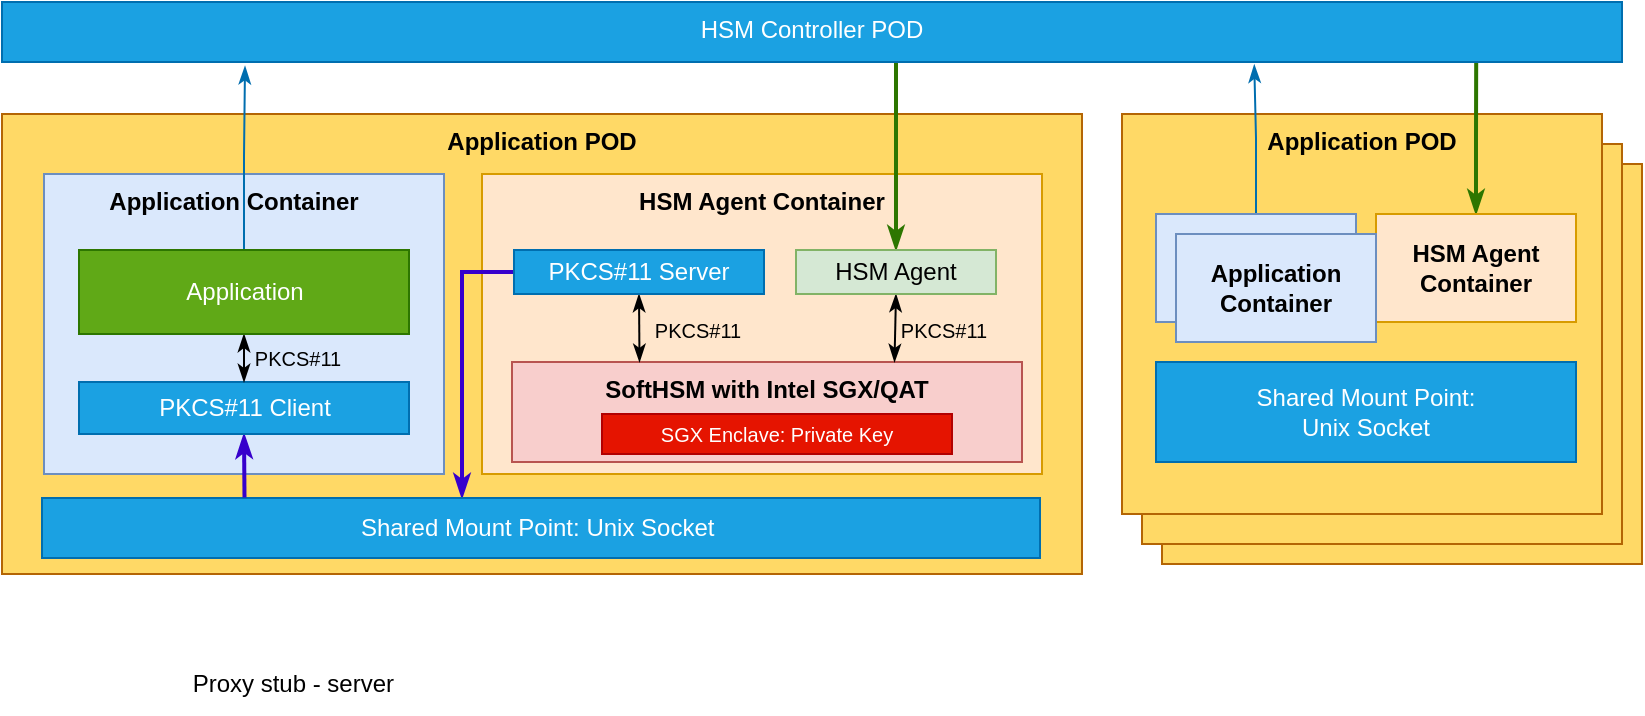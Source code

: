 <mxfile version="19.0.3" type="device"><diagram id="qvCUdkt2CPl-dU7y3Klj" name="Page-1"><mxGraphModel dx="836" dy="509" grid="1" gridSize="10" guides="1" tooltips="1" connect="1" arrows="1" fold="1" page="1" pageScale="1" pageWidth="850" pageHeight="1100" math="0" shadow="0"><root><mxCell id="0"/><mxCell id="1" parent="0"/><mxCell id="DO3ltRnbqKWHuisSzJTA-42" value="Application POD" style="rounded=0;whiteSpace=wrap;html=1;verticalAlign=top;fontStyle=1;fillColor=#FFD966;strokeColor=#b46504;" parent="1" vertex="1"><mxGeometry x="750" y="415" width="240" height="200" as="geometry"/></mxCell><mxCell id="DO3ltRnbqKWHuisSzJTA-41" value="Application POD" style="rounded=0;whiteSpace=wrap;html=1;verticalAlign=top;fontStyle=1;fillColor=#FFD966;strokeColor=#b46504;" parent="1" vertex="1"><mxGeometry x="740" y="405" width="240" height="200" as="geometry"/></mxCell><mxCell id="DO3ltRnbqKWHuisSzJTA-23" value="Application POD" style="rounded=0;whiteSpace=wrap;html=1;verticalAlign=top;fontStyle=1;fillColor=#FFD966;strokeColor=#b46504;" parent="1" vertex="1"><mxGeometry x="170" y="390" width="540" height="230" as="geometry"/></mxCell><mxCell id="DO3ltRnbqKWHuisSzJTA-5" value="HSM Agent Container" style="rounded=0;whiteSpace=wrap;html=1;fillColor=#ffe6cc;strokeColor=#d79b00;verticalAlign=top;fontStyle=1" parent="1" vertex="1"><mxGeometry x="410" y="420" width="280" height="150" as="geometry"/></mxCell><mxCell id="DO3ltRnbqKWHuisSzJTA-1" value="SoftHSM with Intel SGX/QAT" style="rounded=0;whiteSpace=wrap;html=1;fillColor=#f8cecc;strokeColor=#b85450;verticalAlign=top;fontStyle=1" parent="1" vertex="1"><mxGeometry x="425" y="514" width="255" height="50" as="geometry"/></mxCell><mxCell id="DO3ltRnbqKWHuisSzJTA-21" style="edgeStyle=orthogonalEdgeStyle;rounded=0;orthogonalLoop=1;jettySize=auto;html=1;exitX=0.5;exitY=1;exitDx=0;exitDy=0;entryX=0.25;entryY=0;entryDx=0;entryDy=0;fontSize=10;startArrow=classicThin;startFill=1;endArrow=classicThin;endFill=1;" parent="1" source="DO3ltRnbqKWHuisSzJTA-2" target="DO3ltRnbqKWHuisSzJTA-1" edge="1"><mxGeometry relative="1" as="geometry"/></mxCell><mxCell id="DO3ltRnbqKWHuisSzJTA-32" style="edgeStyle=orthogonalEdgeStyle;rounded=0;orthogonalLoop=1;jettySize=auto;html=1;exitX=0;exitY=0.5;exitDx=0;exitDy=0;fontSize=10;startArrow=none;startFill=0;endArrow=classicThin;endFill=1;strokeWidth=2;fillColor=#6a00ff;strokeColor=#3700CC;" parent="1" source="DO3ltRnbqKWHuisSzJTA-2" target="DO3ltRnbqKWHuisSzJTA-7" edge="1"><mxGeometry relative="1" as="geometry"><Array as="points"><mxPoint x="400" y="469"/></Array></mxGeometry></mxCell><mxCell id="DO3ltRnbqKWHuisSzJTA-2" value="PKCS#11 Server" style="rounded=0;whiteSpace=wrap;html=1;fillColor=#1ba1e2;strokeColor=#006EAF;verticalAlign=middle;fontColor=#ffffff;" parent="1" vertex="1"><mxGeometry x="426" y="458" width="125" height="22" as="geometry"/></mxCell><mxCell id="DO3ltRnbqKWHuisSzJTA-3" value="SGX Enclave: Private Key" style="rounded=0;whiteSpace=wrap;html=1;fillColor=#e51400;strokeColor=#B20000;verticalAlign=middle;fontColor=#ffffff;fontSize=10;" parent="1" vertex="1"><mxGeometry x="470" y="540" width="175" height="20" as="geometry"/></mxCell><mxCell id="DO3ltRnbqKWHuisSzJTA-22" style="edgeStyle=orthogonalEdgeStyle;rounded=0;orthogonalLoop=1;jettySize=auto;html=1;exitX=0.5;exitY=1;exitDx=0;exitDy=0;entryX=0.75;entryY=0;entryDx=0;entryDy=0;fontSize=10;startArrow=classicThin;startFill=1;endArrow=classicThin;endFill=1;" parent="1" source="DO3ltRnbqKWHuisSzJTA-4" target="DO3ltRnbqKWHuisSzJTA-1" edge="1"><mxGeometry relative="1" as="geometry"/></mxCell><mxCell id="DO3ltRnbqKWHuisSzJTA-43" style="edgeStyle=orthogonalEdgeStyle;rounded=0;orthogonalLoop=1;jettySize=auto;html=1;exitX=0.5;exitY=0;exitDx=0;exitDy=0;entryX=0.546;entryY=0.984;entryDx=0;entryDy=0;entryPerimeter=0;fontSize=10;startArrow=classicThin;startFill=1;endArrow=none;endFill=0;strokeColor=#2D7600;strokeWidth=2;fillColor=#60a917;" parent="1" source="DO3ltRnbqKWHuisSzJTA-4" target="DO3ltRnbqKWHuisSzJTA-34" edge="1"><mxGeometry relative="1" as="geometry"><Array as="points"><mxPoint x="617" y="364"/></Array></mxGeometry></mxCell><mxCell id="DO3ltRnbqKWHuisSzJTA-4" value="HSM Agent" style="rounded=0;whiteSpace=wrap;html=1;fillColor=#d5e8d4;strokeColor=#82b366;verticalAlign=middle;" parent="1" vertex="1"><mxGeometry x="567" y="458" width="100" height="22" as="geometry"/></mxCell><mxCell id="DO3ltRnbqKWHuisSzJTA-6" value="Application Container&amp;nbsp; &amp;nbsp;" style="rounded=0;whiteSpace=wrap;html=1;fillColor=#dae8fc;strokeColor=#6c8ebf;verticalAlign=top;fontStyle=1;" parent="1" vertex="1"><mxGeometry x="191" y="420" width="200" height="150" as="geometry"/></mxCell><mxCell id="DO3ltRnbqKWHuisSzJTA-7" value="Shared Mount Point: Unix Socket&amp;nbsp;" style="rounded=0;whiteSpace=wrap;html=1;fillColor=#1ba1e2;strokeColor=#006EAF;verticalAlign=middle;fontColor=#ffffff;" parent="1" vertex="1"><mxGeometry x="190" y="582" width="499" height="30" as="geometry"/></mxCell><mxCell id="DO3ltRnbqKWHuisSzJTA-33" style="edgeStyle=orthogonalEdgeStyle;rounded=0;orthogonalLoop=1;jettySize=auto;html=1;exitX=0.5;exitY=1;exitDx=0;exitDy=0;entryX=0.205;entryY=-0.008;entryDx=0;entryDy=0;entryPerimeter=0;fontSize=10;startArrow=classicThin;startFill=1;endArrow=none;endFill=0;strokeWidth=2;fillColor=#6a00ff;strokeColor=#3700CC;" parent="1" source="DO3ltRnbqKWHuisSzJTA-8" edge="1"><mxGeometry relative="1" as="geometry"><mxPoint x="291.245" y="581.76" as="targetPoint"/></mxGeometry></mxCell><mxCell id="DO3ltRnbqKWHuisSzJTA-8" value="PKCS#11 Client" style="rounded=0;whiteSpace=wrap;html=1;fillColor=#1ba1e2;strokeColor=#006EAF;verticalAlign=middle;fontColor=#ffffff;" parent="1" vertex="1"><mxGeometry x="208.5" y="524" width="165" height="26" as="geometry"/></mxCell><mxCell id="DO3ltRnbqKWHuisSzJTA-19" style="edgeStyle=orthogonalEdgeStyle;rounded=0;orthogonalLoop=1;jettySize=auto;html=1;exitX=0.5;exitY=1;exitDx=0;exitDy=0;entryX=0.5;entryY=0;entryDx=0;entryDy=0;fontSize=10;startArrow=classicThin;startFill=1;endArrow=classicThin;endFill=1;fillColor=#6a00ff;strokeColor=#000000;" parent="1" source="DO3ltRnbqKWHuisSzJTA-9" target="DO3ltRnbqKWHuisSzJTA-8" edge="1"><mxGeometry relative="1" as="geometry"/></mxCell><mxCell id="DO3ltRnbqKWHuisSzJTA-50" style="edgeStyle=orthogonalEdgeStyle;rounded=0;orthogonalLoop=1;jettySize=auto;html=1;exitX=0.5;exitY=0;exitDx=0;exitDy=0;entryX=0.15;entryY=1.069;entryDx=0;entryDy=0;entryPerimeter=0;fontSize=10;startArrow=none;startFill=0;endArrow=classicThin;endFill=1;strokeColor=#006EAF;strokeWidth=1;fillColor=#1ba1e2;" parent="1" source="DO3ltRnbqKWHuisSzJTA-9" target="DO3ltRnbqKWHuisSzJTA-34" edge="1"><mxGeometry relative="1" as="geometry"/></mxCell><mxCell id="DO3ltRnbqKWHuisSzJTA-9" value="Application" style="rounded=0;whiteSpace=wrap;html=1;fillColor=#60a917;strokeColor=#2D7600;verticalAlign=middle;fontColor=#ffffff;" parent="1" vertex="1"><mxGeometry x="208.5" y="458" width="165" height="42" as="geometry"/></mxCell><mxCell id="DO3ltRnbqKWHuisSzJTA-36" value="Application POD" style="rounded=0;whiteSpace=wrap;html=1;verticalAlign=top;fontStyle=1;fillColor=#FFD966;strokeColor=#b46504;" parent="1" vertex="1"><mxGeometry x="730" y="390" width="240" height="200" as="geometry"/></mxCell><mxCell id="DO3ltRnbqKWHuisSzJTA-51" style="edgeStyle=orthogonalEdgeStyle;rounded=0;orthogonalLoop=1;jettySize=auto;html=1;exitX=0.5;exitY=0;exitDx=0;exitDy=0;entryX=0.773;entryY=1.045;entryDx=0;entryDy=0;entryPerimeter=0;fontSize=10;startArrow=none;startFill=0;endArrow=classicThin;endFill=1;strokeColor=#006EAF;strokeWidth=1;fillColor=#1ba1e2;" parent="1" source="DO3ltRnbqKWHuisSzJTA-37" target="DO3ltRnbqKWHuisSzJTA-34" edge="1"><mxGeometry relative="1" as="geometry"/></mxCell><mxCell id="DO3ltRnbqKWHuisSzJTA-37" value="Application &lt;br&gt;Container" style="rounded=0;whiteSpace=wrap;html=1;fillColor=#dae8fc;strokeColor=#6c8ebf;verticalAlign=middle;fontStyle=1;" parent="1" vertex="1"><mxGeometry x="747" y="440" width="100" height="54" as="geometry"/></mxCell><mxCell id="DO3ltRnbqKWHuisSzJTA-49" style="edgeStyle=orthogonalEdgeStyle;rounded=0;orthogonalLoop=1;jettySize=auto;html=1;exitX=0.5;exitY=0;exitDx=0;exitDy=0;entryX=0.91;entryY=0.95;entryDx=0;entryDy=0;entryPerimeter=0;fontSize=10;startArrow=classicThin;startFill=1;endArrow=none;endFill=0;strokeColor=#2D7600;strokeWidth=2;fillColor=#60a917;" parent="1" source="DO3ltRnbqKWHuisSzJTA-38" target="DO3ltRnbqKWHuisSzJTA-34" edge="1"><mxGeometry relative="1" as="geometry"/></mxCell><mxCell id="DO3ltRnbqKWHuisSzJTA-38" value="HSM Agent &lt;br&gt;Container" style="rounded=0;whiteSpace=wrap;html=1;fillColor=#ffe6cc;strokeColor=#d79b00;verticalAlign=middle;fontStyle=1" parent="1" vertex="1"><mxGeometry x="857" y="440" width="100" height="54" as="geometry"/></mxCell><mxCell id="DO3ltRnbqKWHuisSzJTA-39" value="Shared Mount Point:&lt;br&gt;&amp;nbsp;Unix Socket&amp;nbsp;" style="rounded=0;whiteSpace=wrap;html=1;fillColor=#1ba1e2;strokeColor=#006EAF;verticalAlign=middle;fontColor=#ffffff;" parent="1" vertex="1"><mxGeometry x="747" y="514" width="210" height="50" as="geometry"/></mxCell><mxCell id="DO3ltRnbqKWHuisSzJTA-46" value="PKCS#11" style="text;html=1;strokeColor=none;fillColor=none;align=center;verticalAlign=middle;whiteSpace=wrap;rounded=0;fontSize=10;" parent="1" vertex="1"><mxGeometry x="288" y="497" width="60" height="30" as="geometry"/></mxCell><mxCell id="DO3ltRnbqKWHuisSzJTA-47" value="PKCS#11" style="text;html=1;strokeColor=none;fillColor=none;align=center;verticalAlign=middle;whiteSpace=wrap;rounded=0;fontSize=10;" parent="1" vertex="1"><mxGeometry x="488" y="483" width="60" height="30" as="geometry"/></mxCell><mxCell id="DO3ltRnbqKWHuisSzJTA-48" value="PKCS#11" style="text;html=1;strokeColor=none;fillColor=none;align=center;verticalAlign=middle;whiteSpace=wrap;rounded=0;fontSize=10;" parent="1" vertex="1"><mxGeometry x="611" y="483" width="60" height="30" as="geometry"/></mxCell><mxCell id="DO3ltRnbqKWHuisSzJTA-34" value="HSM Controller POD" style="rounded=0;whiteSpace=wrap;html=1;fillColor=#1ba1e2;strokeColor=#006EAF;verticalAlign=top;fontColor=#ffffff;" parent="1" vertex="1"><mxGeometry x="170" y="334" width="810" height="30" as="geometry"/></mxCell><mxCell id="GpHQDUrFWN4qielkaB_f-1" value="&amp;nbsp;Proxy stub - server" style="text;html=1;strokeColor=none;fillColor=none;align=center;verticalAlign=middle;whiteSpace=wrap;rounded=0;" vertex="1" parent="1"><mxGeometry x="208.5" y="660" width="210" height="30" as="geometry"/></mxCell><mxCell id="GpHQDUrFWN4qielkaB_f-2" value="Application &lt;br&gt;Container" style="rounded=0;whiteSpace=wrap;html=1;fillColor=#dae8fc;strokeColor=#6c8ebf;verticalAlign=middle;fontStyle=1;" vertex="1" parent="1"><mxGeometry x="757" y="450" width="100" height="54" as="geometry"/></mxCell></root></mxGraphModel></diagram></mxfile>